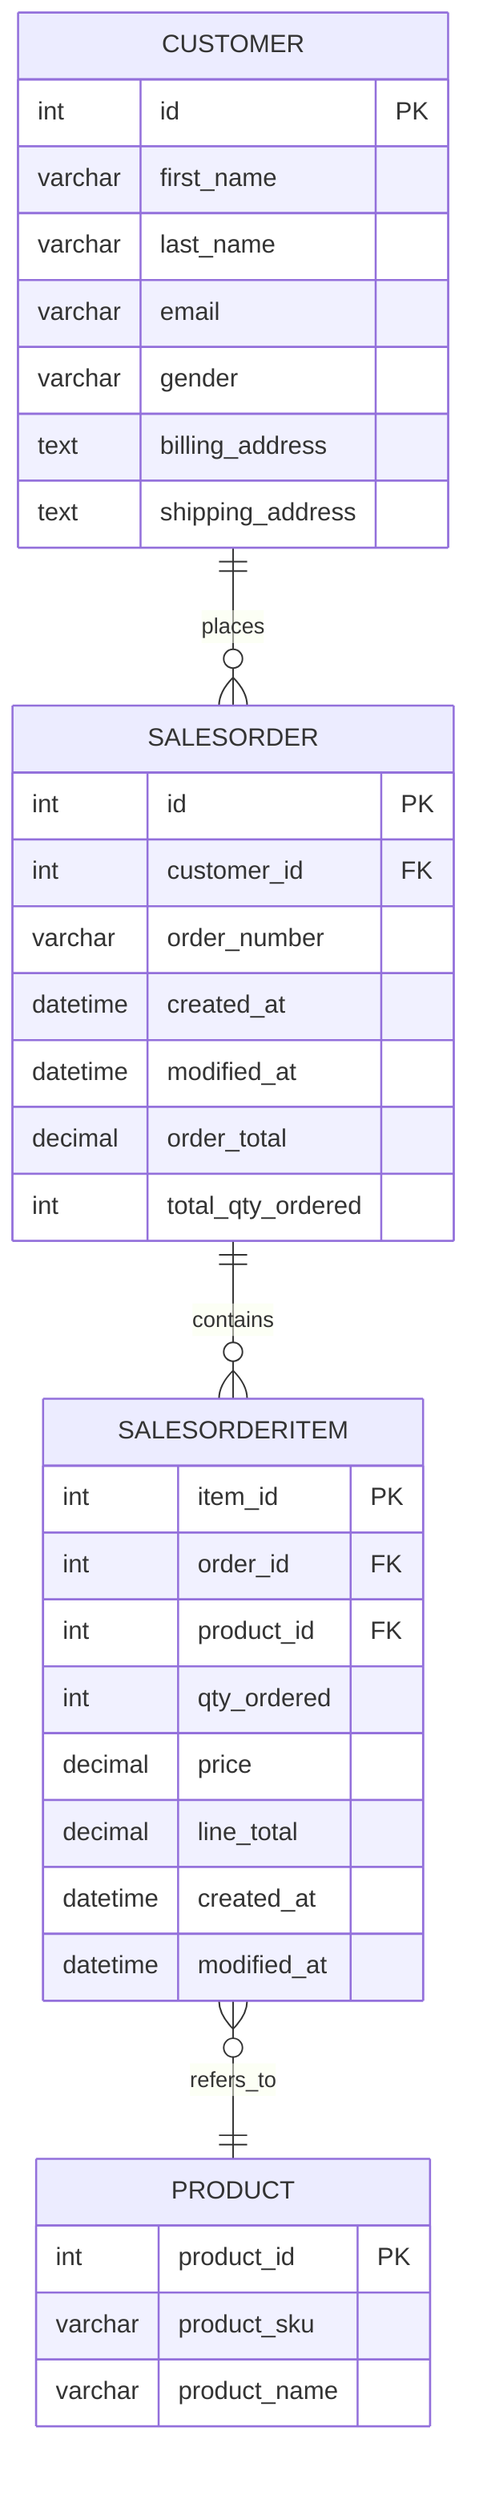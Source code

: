 erDiagram
    CUSTOMER ||--o{ SALESORDER : places
    SALESORDER ||--o{ SALESORDERITEM : contains
    SALESORDERITEM }o--|| PRODUCT : refers_to

    CUSTOMER {
        int id PK
        varchar first_name
        varchar last_name
        varchar email
        varchar gender
        text billing_address
        text shipping_address
    }
    SALESORDER {
        int id PK
        int customer_id FK
        varchar order_number
        datetime created_at
        datetime modified_at
        decimal order_total
        int total_qty_ordered
    }
    SALESORDERITEM {
        int item_id PK
        int order_id FK
        int product_id FK
        int qty_ordered
        decimal price
        decimal line_total
        datetime created_at
        datetime modified_at
    }
    PRODUCT {
        int product_id PK
        varchar product_sku
        varchar product_name
    }